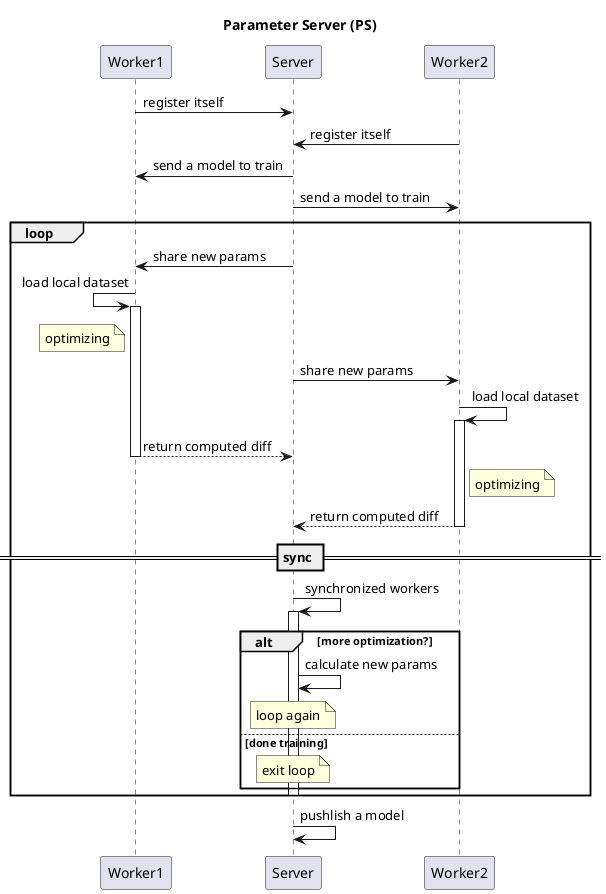 @startuml

title Parameter Server (PS)


Worker1 -> Server : register itself
Server <- Worker2: register itself

Server -> Worker1: send a model to train
Server -> Worker2: send a model to train

loop

Server -> Worker1: share new params
Worker1 <- Worker1: load local dataset
activate Worker1
note left of Worker1: optimizing
Server -> Worker2: share new params
Worker2 -> Worker2: load local dataset
activate Worker2
Worker1 --> Server: return computed diff
deactivate Worker1
note right of Worker2: optimizing
Worker2 --> Server: return computed diff
deactivate Worker2

== sync ==

Server -> Server: synchronized workers

activate Server
alt more optimization?
Server -> Server : calculate new params
note over Server : loop again
else done training
note over Server: exit loop
end
deactivate Server
end

Server -> Server: pushlish a model

@enduml
